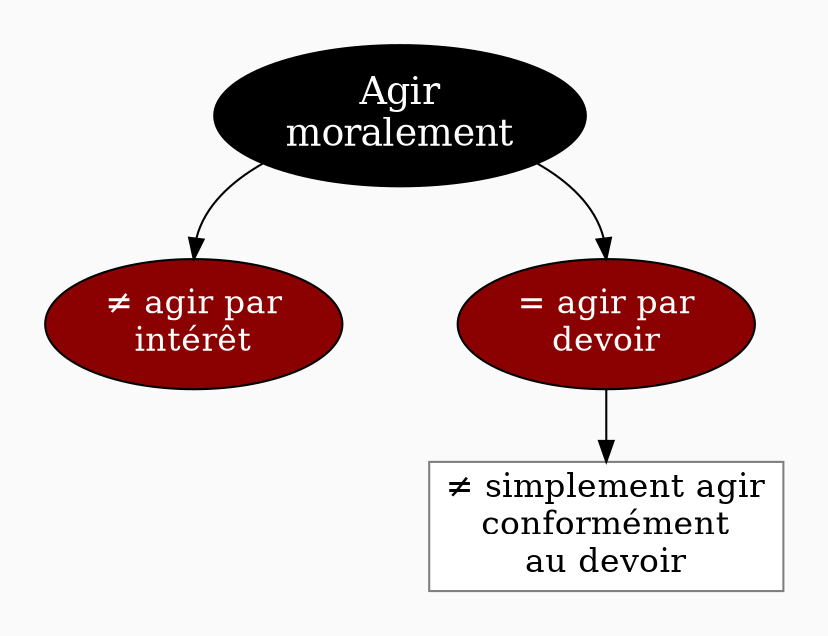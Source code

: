 digraph G {
// Template : diagram
// Usage : 
//rankdir=LR
splines=true
//splines=curved
bgcolor=grey98
pad=0.3
style=filled
edge[minlen=4]
node[style=filled, fontcolor=white]
ranksep=0.1
nodesep=0.2

// NIVEAU 1
node[fillcolor=12, fontsize=18]
a1[label="Agir
moralement"]

// NIVEAU 2
node[fillcolor=red4, fontsize=16]
a1->{
b1[label="≠ agir par
intérêt"]    
b2[label="= agir par
devoir"]
}[headport=n]

{rank=same;b1->b2[style=invis]}

node[fontcolor=black]
// NIVEAU 3 (sans intermédiaire)
node [shape=box, fillcolor=white, color=grey50]
// c1[label=""]
b2->c1
c1[label="≠ simplement agir
conformément
au devoir"]

// INTERMÉDIAIRE AVANT NIVEAU 3
node[fillcolor=grey78, shape=oval]
// [arrowhead=none]
// bc1[label=""]

// NIVEAU 3 (avec intermédiaire)
node[fillcolor=white, shape=box, color=grey50]
// c1[label=""]

// NIVEAU 4
node[style="filled,rounded", fillcolor=white, shape=box, color=grey50]
// d1[label=""]

// ÉTIQUETTES EN ROUGE
node[shape=plaintext, fontcolor=firebrick3, fillcolor=grey98]
// e1[label=< <B>= Titre</B><BR /><BR />Contenu<BR /> >]
// e1[label=""]
// ->e1[minlen=1, style=invis]

// REMARQUES EN BLEU
node[color=blue, shape=box, margin=0.07, fontcolor=black, fontsize=12, style="dashed", penwidth=0.6]
edge[color=blue, arrowhead="none", xlabel="", style="dashed", penwidth=0.6]
// r1[label=""]
// {rank=same;->r1}
// {rank=same;r1->[dir=back]}

}
